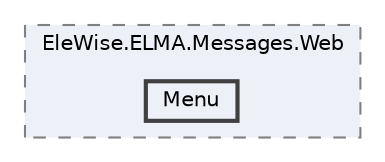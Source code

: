 digraph "Web/Modules/EleWise.ELMA.Messages.Web/Menu"
{
 // LATEX_PDF_SIZE
  bgcolor="transparent";
  edge [fontname=Helvetica,fontsize=10,labelfontname=Helvetica,labelfontsize=10];
  node [fontname=Helvetica,fontsize=10,shape=box,height=0.2,width=0.4];
  compound=true
  subgraph clusterdir_55c286c1ed6c24c293efe67041dc8f62 {
    graph [ bgcolor="#edf0f7", pencolor="grey50", label="EleWise.ELMA.Messages.Web", fontname=Helvetica,fontsize=10 style="filled,dashed", URL="dir_55c286c1ed6c24c293efe67041dc8f62.html",tooltip=""]
  dir_78b86fd11394dc2a83101dedb0f8e564 [label="Menu", fillcolor="#edf0f7", color="grey25", style="filled,bold", URL="dir_78b86fd11394dc2a83101dedb0f8e564.html",tooltip=""];
  }
}
